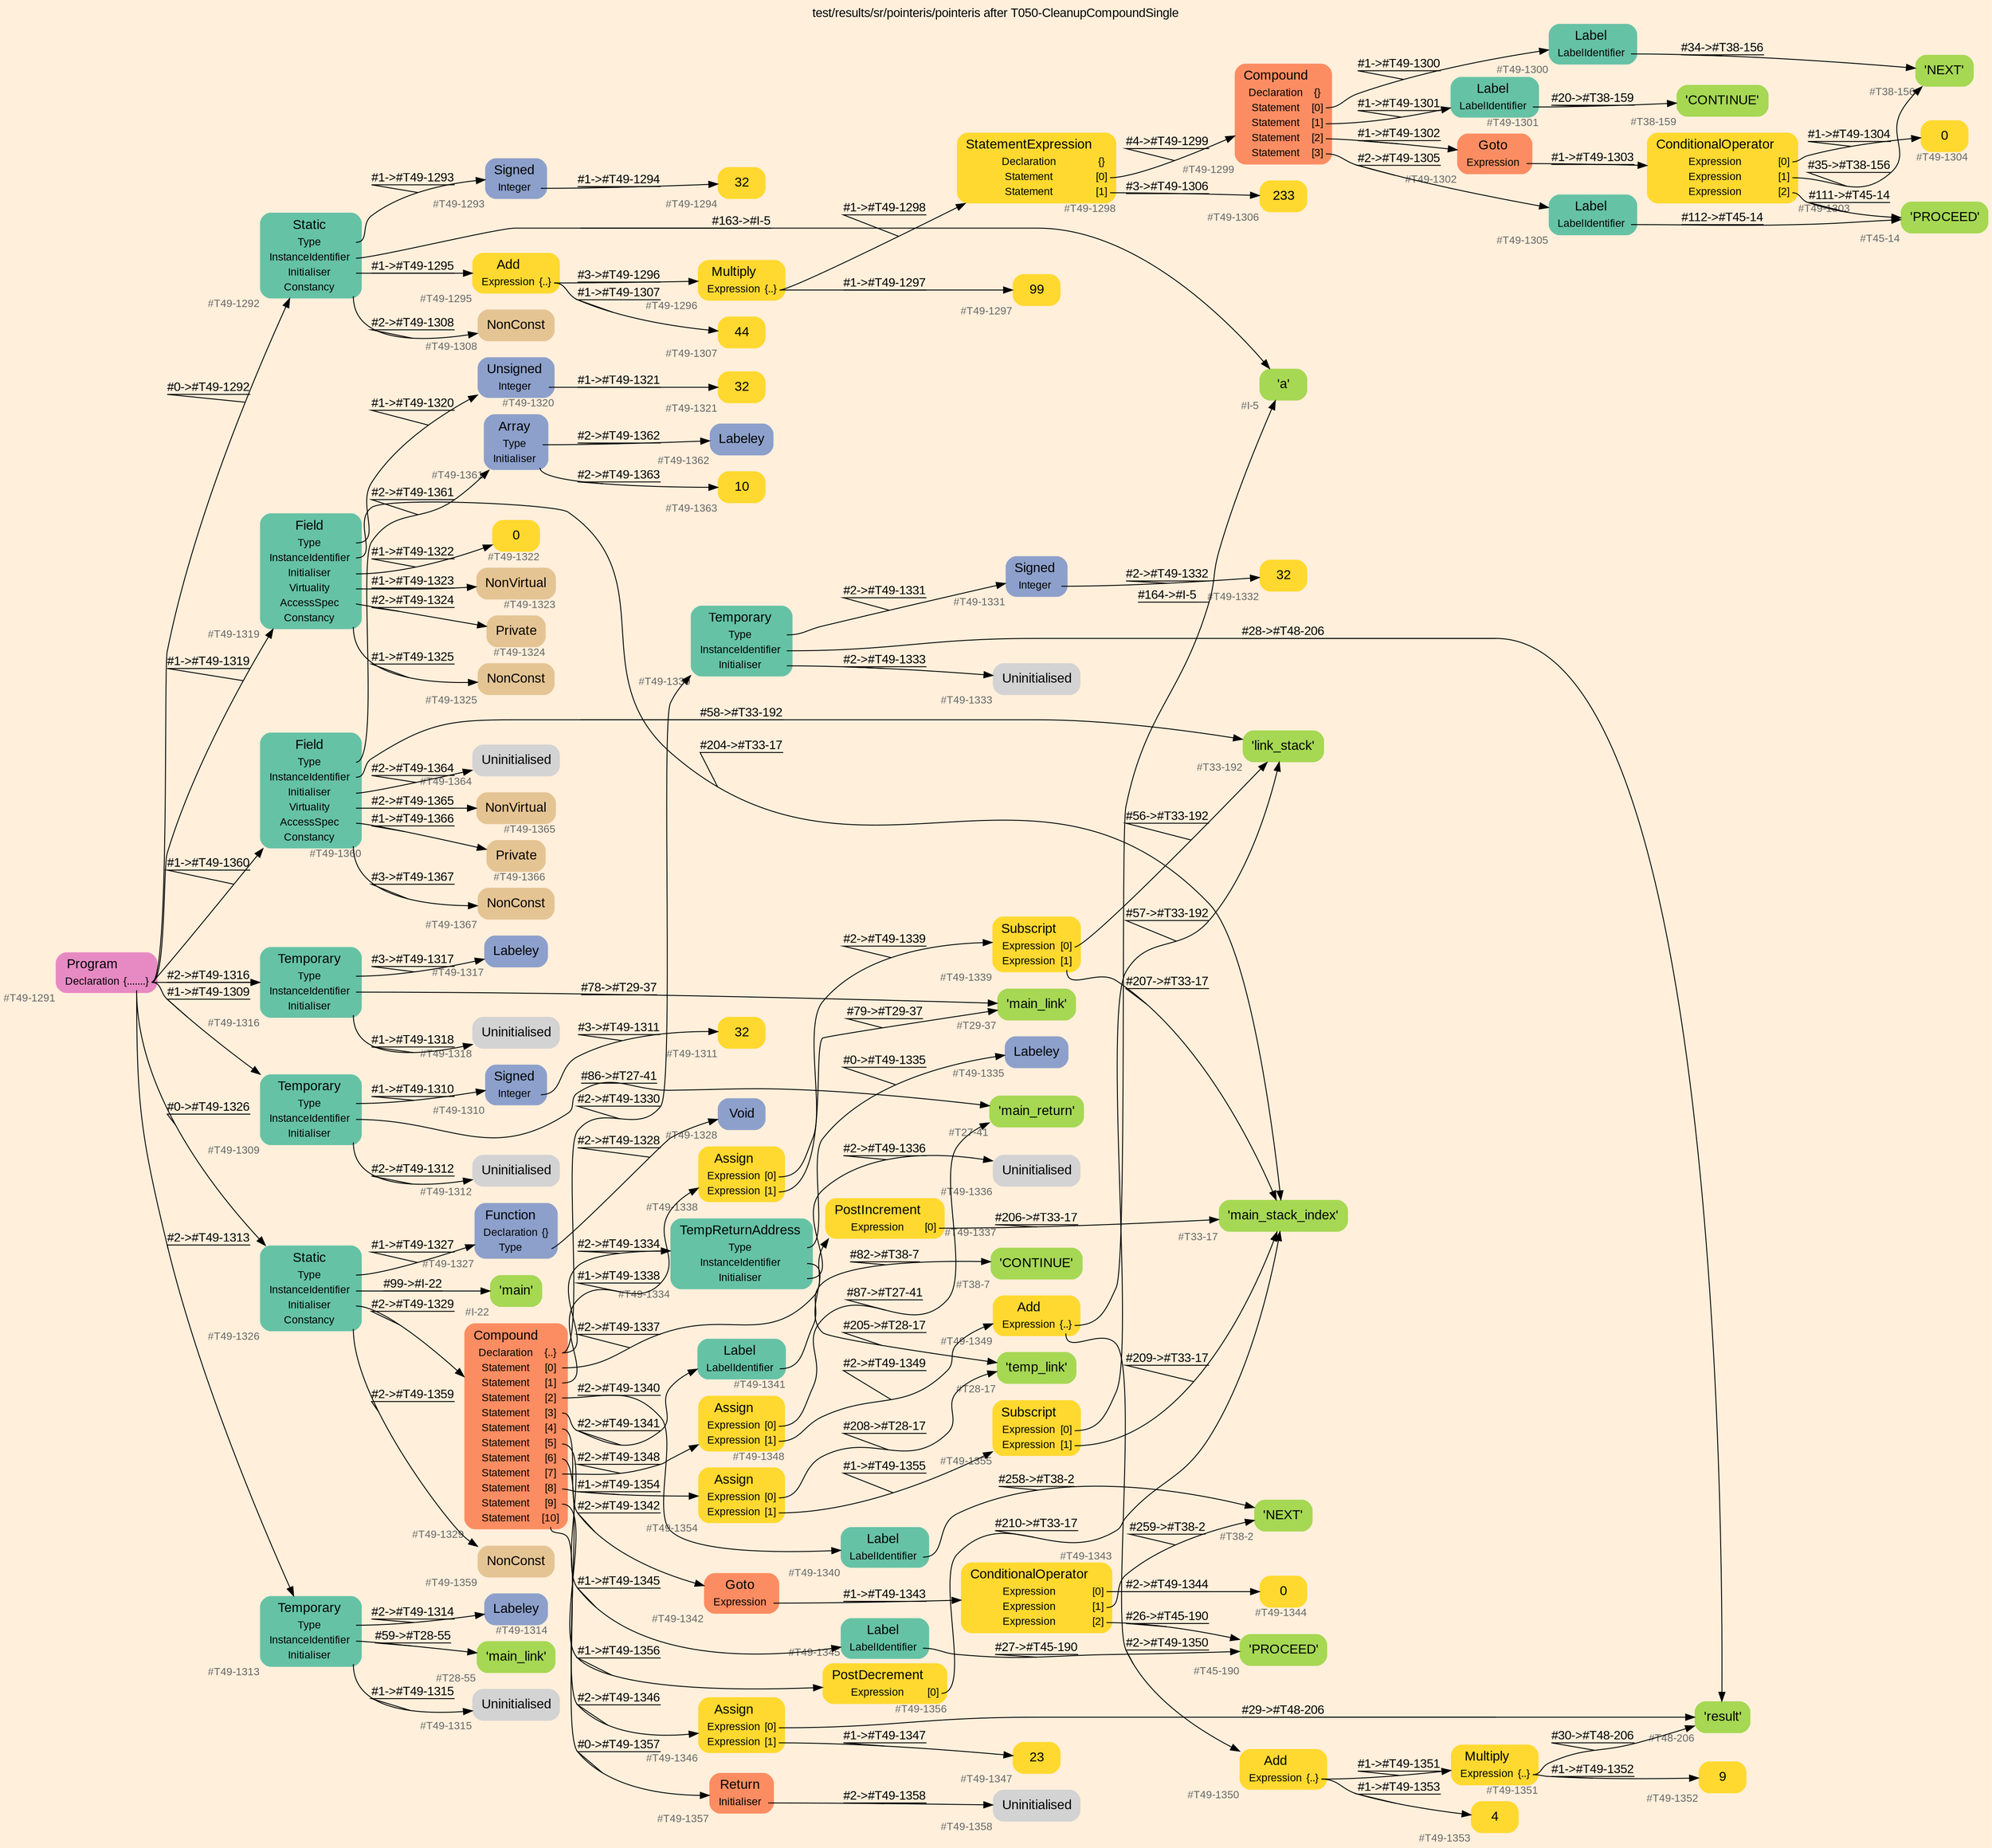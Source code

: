 digraph "test/results/sr/pointeris/pointeris after T050-CleanupCompoundSingle" {
label = "test/results/sr/pointeris/pointeris after T050-CleanupCompoundSingle"
labelloc = t
graph [
    rankdir = "LR"
    ranksep = 0.3
    bgcolor = antiquewhite1
    color = black
    fontcolor = black
    fontname = "Arial"
];
node [
    fontname = "Arial"
];
edge [
    fontname = "Arial"
];

// -------------------- node figure --------------------
// -------- block #T49-1291 ----------
"#T49-1291" [
    fillcolor = "/set28/4"
    xlabel = "#T49-1291"
    fontsize = "12"
    fontcolor = grey40
    shape = "plaintext"
    label = <<TABLE BORDER="0" CELLBORDER="0" CELLSPACING="0">
     <TR><TD><FONT COLOR="black" POINT-SIZE="15">Program</FONT></TD></TR>
     <TR><TD><FONT COLOR="black" POINT-SIZE="12">Declaration</FONT></TD><TD PORT="port0"><FONT COLOR="black" POINT-SIZE="12">{.......}</FONT></TD></TR>
    </TABLE>>
    style = "rounded,filled"
];

// -------- block #T49-1292 ----------
"#T49-1292" [
    fillcolor = "/set28/1"
    xlabel = "#T49-1292"
    fontsize = "12"
    fontcolor = grey40
    shape = "plaintext"
    label = <<TABLE BORDER="0" CELLBORDER="0" CELLSPACING="0">
     <TR><TD><FONT COLOR="black" POINT-SIZE="15">Static</FONT></TD></TR>
     <TR><TD><FONT COLOR="black" POINT-SIZE="12">Type</FONT></TD><TD PORT="port0"></TD></TR>
     <TR><TD><FONT COLOR="black" POINT-SIZE="12">InstanceIdentifier</FONT></TD><TD PORT="port1"></TD></TR>
     <TR><TD><FONT COLOR="black" POINT-SIZE="12">Initialiser</FONT></TD><TD PORT="port2"></TD></TR>
     <TR><TD><FONT COLOR="black" POINT-SIZE="12">Constancy</FONT></TD><TD PORT="port3"></TD></TR>
    </TABLE>>
    style = "rounded,filled"
];

// -------- block #T49-1293 ----------
"#T49-1293" [
    fillcolor = "/set28/3"
    xlabel = "#T49-1293"
    fontsize = "12"
    fontcolor = grey40
    shape = "plaintext"
    label = <<TABLE BORDER="0" CELLBORDER="0" CELLSPACING="0">
     <TR><TD><FONT COLOR="black" POINT-SIZE="15">Signed</FONT></TD></TR>
     <TR><TD><FONT COLOR="black" POINT-SIZE="12">Integer</FONT></TD><TD PORT="port0"></TD></TR>
    </TABLE>>
    style = "rounded,filled"
];

// -------- block #T49-1294 ----------
"#T49-1294" [
    fillcolor = "/set28/6"
    xlabel = "#T49-1294"
    fontsize = "12"
    fontcolor = grey40
    shape = "plaintext"
    label = <<TABLE BORDER="0" CELLBORDER="0" CELLSPACING="0">
     <TR><TD><FONT COLOR="black" POINT-SIZE="15">32</FONT></TD></TR>
    </TABLE>>
    style = "rounded,filled"
];

// -------- block #I-5 ----------
"#I-5" [
    fillcolor = "/set28/5"
    xlabel = "#I-5"
    fontsize = "12"
    fontcolor = grey40
    shape = "plaintext"
    label = <<TABLE BORDER="0" CELLBORDER="0" CELLSPACING="0">
     <TR><TD><FONT COLOR="black" POINT-SIZE="15">'a'</FONT></TD></TR>
    </TABLE>>
    style = "rounded,filled"
];

// -------- block #T49-1295 ----------
"#T49-1295" [
    fillcolor = "/set28/6"
    xlabel = "#T49-1295"
    fontsize = "12"
    fontcolor = grey40
    shape = "plaintext"
    label = <<TABLE BORDER="0" CELLBORDER="0" CELLSPACING="0">
     <TR><TD><FONT COLOR="black" POINT-SIZE="15">Add</FONT></TD></TR>
     <TR><TD><FONT COLOR="black" POINT-SIZE="12">Expression</FONT></TD><TD PORT="port0"><FONT COLOR="black" POINT-SIZE="12">{..}</FONT></TD></TR>
    </TABLE>>
    style = "rounded,filled"
];

// -------- block #T49-1296 ----------
"#T49-1296" [
    fillcolor = "/set28/6"
    xlabel = "#T49-1296"
    fontsize = "12"
    fontcolor = grey40
    shape = "plaintext"
    label = <<TABLE BORDER="0" CELLBORDER="0" CELLSPACING="0">
     <TR><TD><FONT COLOR="black" POINT-SIZE="15">Multiply</FONT></TD></TR>
     <TR><TD><FONT COLOR="black" POINT-SIZE="12">Expression</FONT></TD><TD PORT="port0"><FONT COLOR="black" POINT-SIZE="12">{..}</FONT></TD></TR>
    </TABLE>>
    style = "rounded,filled"
];

// -------- block #T49-1297 ----------
"#T49-1297" [
    fillcolor = "/set28/6"
    xlabel = "#T49-1297"
    fontsize = "12"
    fontcolor = grey40
    shape = "plaintext"
    label = <<TABLE BORDER="0" CELLBORDER="0" CELLSPACING="0">
     <TR><TD><FONT COLOR="black" POINT-SIZE="15">99</FONT></TD></TR>
    </TABLE>>
    style = "rounded,filled"
];

// -------- block #T49-1298 ----------
"#T49-1298" [
    fillcolor = "/set28/6"
    xlabel = "#T49-1298"
    fontsize = "12"
    fontcolor = grey40
    shape = "plaintext"
    label = <<TABLE BORDER="0" CELLBORDER="0" CELLSPACING="0">
     <TR><TD><FONT COLOR="black" POINT-SIZE="15">StatementExpression</FONT></TD></TR>
     <TR><TD><FONT COLOR="black" POINT-SIZE="12">Declaration</FONT></TD><TD PORT="port0"><FONT COLOR="black" POINT-SIZE="12">{}</FONT></TD></TR>
     <TR><TD><FONT COLOR="black" POINT-SIZE="12">Statement</FONT></TD><TD PORT="port1"><FONT COLOR="black" POINT-SIZE="12">[0]</FONT></TD></TR>
     <TR><TD><FONT COLOR="black" POINT-SIZE="12">Statement</FONT></TD><TD PORT="port2"><FONT COLOR="black" POINT-SIZE="12">[1]</FONT></TD></TR>
    </TABLE>>
    style = "rounded,filled"
];

// -------- block #T49-1299 ----------
"#T49-1299" [
    fillcolor = "/set28/2"
    xlabel = "#T49-1299"
    fontsize = "12"
    fontcolor = grey40
    shape = "plaintext"
    label = <<TABLE BORDER="0" CELLBORDER="0" CELLSPACING="0">
     <TR><TD><FONT COLOR="black" POINT-SIZE="15">Compound</FONT></TD></TR>
     <TR><TD><FONT COLOR="black" POINT-SIZE="12">Declaration</FONT></TD><TD PORT="port0"><FONT COLOR="black" POINT-SIZE="12">{}</FONT></TD></TR>
     <TR><TD><FONT COLOR="black" POINT-SIZE="12">Statement</FONT></TD><TD PORT="port1"><FONT COLOR="black" POINT-SIZE="12">[0]</FONT></TD></TR>
     <TR><TD><FONT COLOR="black" POINT-SIZE="12">Statement</FONT></TD><TD PORT="port2"><FONT COLOR="black" POINT-SIZE="12">[1]</FONT></TD></TR>
     <TR><TD><FONT COLOR="black" POINT-SIZE="12">Statement</FONT></TD><TD PORT="port3"><FONT COLOR="black" POINT-SIZE="12">[2]</FONT></TD></TR>
     <TR><TD><FONT COLOR="black" POINT-SIZE="12">Statement</FONT></TD><TD PORT="port4"><FONT COLOR="black" POINT-SIZE="12">[3]</FONT></TD></TR>
    </TABLE>>
    style = "rounded,filled"
];

// -------- block #T49-1300 ----------
"#T49-1300" [
    fillcolor = "/set28/1"
    xlabel = "#T49-1300"
    fontsize = "12"
    fontcolor = grey40
    shape = "plaintext"
    label = <<TABLE BORDER="0" CELLBORDER="0" CELLSPACING="0">
     <TR><TD><FONT COLOR="black" POINT-SIZE="15">Label</FONT></TD></TR>
     <TR><TD><FONT COLOR="black" POINT-SIZE="12">LabelIdentifier</FONT></TD><TD PORT="port0"></TD></TR>
    </TABLE>>
    style = "rounded,filled"
];

// -------- block #T38-156 ----------
"#T38-156" [
    fillcolor = "/set28/5"
    xlabel = "#T38-156"
    fontsize = "12"
    fontcolor = grey40
    shape = "plaintext"
    label = <<TABLE BORDER="0" CELLBORDER="0" CELLSPACING="0">
     <TR><TD><FONT COLOR="black" POINT-SIZE="15">'NEXT'</FONT></TD></TR>
    </TABLE>>
    style = "rounded,filled"
];

// -------- block #T49-1301 ----------
"#T49-1301" [
    fillcolor = "/set28/1"
    xlabel = "#T49-1301"
    fontsize = "12"
    fontcolor = grey40
    shape = "plaintext"
    label = <<TABLE BORDER="0" CELLBORDER="0" CELLSPACING="0">
     <TR><TD><FONT COLOR="black" POINT-SIZE="15">Label</FONT></TD></TR>
     <TR><TD><FONT COLOR="black" POINT-SIZE="12">LabelIdentifier</FONT></TD><TD PORT="port0"></TD></TR>
    </TABLE>>
    style = "rounded,filled"
];

// -------- block #T38-159 ----------
"#T38-159" [
    fillcolor = "/set28/5"
    xlabel = "#T38-159"
    fontsize = "12"
    fontcolor = grey40
    shape = "plaintext"
    label = <<TABLE BORDER="0" CELLBORDER="0" CELLSPACING="0">
     <TR><TD><FONT COLOR="black" POINT-SIZE="15">'CONTINUE'</FONT></TD></TR>
    </TABLE>>
    style = "rounded,filled"
];

// -------- block #T49-1302 ----------
"#T49-1302" [
    fillcolor = "/set28/2"
    xlabel = "#T49-1302"
    fontsize = "12"
    fontcolor = grey40
    shape = "plaintext"
    label = <<TABLE BORDER="0" CELLBORDER="0" CELLSPACING="0">
     <TR><TD><FONT COLOR="black" POINT-SIZE="15">Goto</FONT></TD></TR>
     <TR><TD><FONT COLOR="black" POINT-SIZE="12">Expression</FONT></TD><TD PORT="port0"></TD></TR>
    </TABLE>>
    style = "rounded,filled"
];

// -------- block #T49-1303 ----------
"#T49-1303" [
    fillcolor = "/set28/6"
    xlabel = "#T49-1303"
    fontsize = "12"
    fontcolor = grey40
    shape = "plaintext"
    label = <<TABLE BORDER="0" CELLBORDER="0" CELLSPACING="0">
     <TR><TD><FONT COLOR="black" POINT-SIZE="15">ConditionalOperator</FONT></TD></TR>
     <TR><TD><FONT COLOR="black" POINT-SIZE="12">Expression</FONT></TD><TD PORT="port0"><FONT COLOR="black" POINT-SIZE="12">[0]</FONT></TD></TR>
     <TR><TD><FONT COLOR="black" POINT-SIZE="12">Expression</FONT></TD><TD PORT="port1"><FONT COLOR="black" POINT-SIZE="12">[1]</FONT></TD></TR>
     <TR><TD><FONT COLOR="black" POINT-SIZE="12">Expression</FONT></TD><TD PORT="port2"><FONT COLOR="black" POINT-SIZE="12">[2]</FONT></TD></TR>
    </TABLE>>
    style = "rounded,filled"
];

// -------- block #T49-1304 ----------
"#T49-1304" [
    fillcolor = "/set28/6"
    xlabel = "#T49-1304"
    fontsize = "12"
    fontcolor = grey40
    shape = "plaintext"
    label = <<TABLE BORDER="0" CELLBORDER="0" CELLSPACING="0">
     <TR><TD><FONT COLOR="black" POINT-SIZE="15">0</FONT></TD></TR>
    </TABLE>>
    style = "rounded,filled"
];

// -------- block #T45-14 ----------
"#T45-14" [
    fillcolor = "/set28/5"
    xlabel = "#T45-14"
    fontsize = "12"
    fontcolor = grey40
    shape = "plaintext"
    label = <<TABLE BORDER="0" CELLBORDER="0" CELLSPACING="0">
     <TR><TD><FONT COLOR="black" POINT-SIZE="15">'PROCEED'</FONT></TD></TR>
    </TABLE>>
    style = "rounded,filled"
];

// -------- block #T49-1305 ----------
"#T49-1305" [
    fillcolor = "/set28/1"
    xlabel = "#T49-1305"
    fontsize = "12"
    fontcolor = grey40
    shape = "plaintext"
    label = <<TABLE BORDER="0" CELLBORDER="0" CELLSPACING="0">
     <TR><TD><FONT COLOR="black" POINT-SIZE="15">Label</FONT></TD></TR>
     <TR><TD><FONT COLOR="black" POINT-SIZE="12">LabelIdentifier</FONT></TD><TD PORT="port0"></TD></TR>
    </TABLE>>
    style = "rounded,filled"
];

// -------- block #T49-1306 ----------
"#T49-1306" [
    fillcolor = "/set28/6"
    xlabel = "#T49-1306"
    fontsize = "12"
    fontcolor = grey40
    shape = "plaintext"
    label = <<TABLE BORDER="0" CELLBORDER="0" CELLSPACING="0">
     <TR><TD><FONT COLOR="black" POINT-SIZE="15">233</FONT></TD></TR>
    </TABLE>>
    style = "rounded,filled"
];

// -------- block #T49-1307 ----------
"#T49-1307" [
    fillcolor = "/set28/6"
    xlabel = "#T49-1307"
    fontsize = "12"
    fontcolor = grey40
    shape = "plaintext"
    label = <<TABLE BORDER="0" CELLBORDER="0" CELLSPACING="0">
     <TR><TD><FONT COLOR="black" POINT-SIZE="15">44</FONT></TD></TR>
    </TABLE>>
    style = "rounded,filled"
];

// -------- block #T49-1308 ----------
"#T49-1308" [
    fillcolor = "/set28/7"
    xlabel = "#T49-1308"
    fontsize = "12"
    fontcolor = grey40
    shape = "plaintext"
    label = <<TABLE BORDER="0" CELLBORDER="0" CELLSPACING="0">
     <TR><TD><FONT COLOR="black" POINT-SIZE="15">NonConst</FONT></TD></TR>
    </TABLE>>
    style = "rounded,filled"
];

// -------- block #T49-1309 ----------
"#T49-1309" [
    fillcolor = "/set28/1"
    xlabel = "#T49-1309"
    fontsize = "12"
    fontcolor = grey40
    shape = "plaintext"
    label = <<TABLE BORDER="0" CELLBORDER="0" CELLSPACING="0">
     <TR><TD><FONT COLOR="black" POINT-SIZE="15">Temporary</FONT></TD></TR>
     <TR><TD><FONT COLOR="black" POINT-SIZE="12">Type</FONT></TD><TD PORT="port0"></TD></TR>
     <TR><TD><FONT COLOR="black" POINT-SIZE="12">InstanceIdentifier</FONT></TD><TD PORT="port1"></TD></TR>
     <TR><TD><FONT COLOR="black" POINT-SIZE="12">Initialiser</FONT></TD><TD PORT="port2"></TD></TR>
    </TABLE>>
    style = "rounded,filled"
];

// -------- block #T49-1310 ----------
"#T49-1310" [
    fillcolor = "/set28/3"
    xlabel = "#T49-1310"
    fontsize = "12"
    fontcolor = grey40
    shape = "plaintext"
    label = <<TABLE BORDER="0" CELLBORDER="0" CELLSPACING="0">
     <TR><TD><FONT COLOR="black" POINT-SIZE="15">Signed</FONT></TD></TR>
     <TR><TD><FONT COLOR="black" POINT-SIZE="12">Integer</FONT></TD><TD PORT="port0"></TD></TR>
    </TABLE>>
    style = "rounded,filled"
];

// -------- block #T49-1311 ----------
"#T49-1311" [
    fillcolor = "/set28/6"
    xlabel = "#T49-1311"
    fontsize = "12"
    fontcolor = grey40
    shape = "plaintext"
    label = <<TABLE BORDER="0" CELLBORDER="0" CELLSPACING="0">
     <TR><TD><FONT COLOR="black" POINT-SIZE="15">32</FONT></TD></TR>
    </TABLE>>
    style = "rounded,filled"
];

// -------- block #T27-41 ----------
"#T27-41" [
    fillcolor = "/set28/5"
    xlabel = "#T27-41"
    fontsize = "12"
    fontcolor = grey40
    shape = "plaintext"
    label = <<TABLE BORDER="0" CELLBORDER="0" CELLSPACING="0">
     <TR><TD><FONT COLOR="black" POINT-SIZE="15">'main_return'</FONT></TD></TR>
    </TABLE>>
    style = "rounded,filled"
];

// -------- block #T49-1312 ----------
"#T49-1312" [
    xlabel = "#T49-1312"
    fontsize = "12"
    fontcolor = grey40
    shape = "plaintext"
    label = <<TABLE BORDER="0" CELLBORDER="0" CELLSPACING="0">
     <TR><TD><FONT COLOR="black" POINT-SIZE="15">Uninitialised</FONT></TD></TR>
    </TABLE>>
    style = "rounded,filled"
];

// -------- block #T49-1313 ----------
"#T49-1313" [
    fillcolor = "/set28/1"
    xlabel = "#T49-1313"
    fontsize = "12"
    fontcolor = grey40
    shape = "plaintext"
    label = <<TABLE BORDER="0" CELLBORDER="0" CELLSPACING="0">
     <TR><TD><FONT COLOR="black" POINT-SIZE="15">Temporary</FONT></TD></TR>
     <TR><TD><FONT COLOR="black" POINT-SIZE="12">Type</FONT></TD><TD PORT="port0"></TD></TR>
     <TR><TD><FONT COLOR="black" POINT-SIZE="12">InstanceIdentifier</FONT></TD><TD PORT="port1"></TD></TR>
     <TR><TD><FONT COLOR="black" POINT-SIZE="12">Initialiser</FONT></TD><TD PORT="port2"></TD></TR>
    </TABLE>>
    style = "rounded,filled"
];

// -------- block #T49-1314 ----------
"#T49-1314" [
    fillcolor = "/set28/3"
    xlabel = "#T49-1314"
    fontsize = "12"
    fontcolor = grey40
    shape = "plaintext"
    label = <<TABLE BORDER="0" CELLBORDER="0" CELLSPACING="0">
     <TR><TD><FONT COLOR="black" POINT-SIZE="15">Labeley</FONT></TD></TR>
    </TABLE>>
    style = "rounded,filled"
];

// -------- block #T28-55 ----------
"#T28-55" [
    fillcolor = "/set28/5"
    xlabel = "#T28-55"
    fontsize = "12"
    fontcolor = grey40
    shape = "plaintext"
    label = <<TABLE BORDER="0" CELLBORDER="0" CELLSPACING="0">
     <TR><TD><FONT COLOR="black" POINT-SIZE="15">'main_link'</FONT></TD></TR>
    </TABLE>>
    style = "rounded,filled"
];

// -------- block #T49-1315 ----------
"#T49-1315" [
    xlabel = "#T49-1315"
    fontsize = "12"
    fontcolor = grey40
    shape = "plaintext"
    label = <<TABLE BORDER="0" CELLBORDER="0" CELLSPACING="0">
     <TR><TD><FONT COLOR="black" POINT-SIZE="15">Uninitialised</FONT></TD></TR>
    </TABLE>>
    style = "rounded,filled"
];

// -------- block #T49-1316 ----------
"#T49-1316" [
    fillcolor = "/set28/1"
    xlabel = "#T49-1316"
    fontsize = "12"
    fontcolor = grey40
    shape = "plaintext"
    label = <<TABLE BORDER="0" CELLBORDER="0" CELLSPACING="0">
     <TR><TD><FONT COLOR="black" POINT-SIZE="15">Temporary</FONT></TD></TR>
     <TR><TD><FONT COLOR="black" POINT-SIZE="12">Type</FONT></TD><TD PORT="port0"></TD></TR>
     <TR><TD><FONT COLOR="black" POINT-SIZE="12">InstanceIdentifier</FONT></TD><TD PORT="port1"></TD></TR>
     <TR><TD><FONT COLOR="black" POINT-SIZE="12">Initialiser</FONT></TD><TD PORT="port2"></TD></TR>
    </TABLE>>
    style = "rounded,filled"
];

// -------- block #T49-1317 ----------
"#T49-1317" [
    fillcolor = "/set28/3"
    xlabel = "#T49-1317"
    fontsize = "12"
    fontcolor = grey40
    shape = "plaintext"
    label = <<TABLE BORDER="0" CELLBORDER="0" CELLSPACING="0">
     <TR><TD><FONT COLOR="black" POINT-SIZE="15">Labeley</FONT></TD></TR>
    </TABLE>>
    style = "rounded,filled"
];

// -------- block #T29-37 ----------
"#T29-37" [
    fillcolor = "/set28/5"
    xlabel = "#T29-37"
    fontsize = "12"
    fontcolor = grey40
    shape = "plaintext"
    label = <<TABLE BORDER="0" CELLBORDER="0" CELLSPACING="0">
     <TR><TD><FONT COLOR="black" POINT-SIZE="15">'main_link'</FONT></TD></TR>
    </TABLE>>
    style = "rounded,filled"
];

// -------- block #T49-1318 ----------
"#T49-1318" [
    xlabel = "#T49-1318"
    fontsize = "12"
    fontcolor = grey40
    shape = "plaintext"
    label = <<TABLE BORDER="0" CELLBORDER="0" CELLSPACING="0">
     <TR><TD><FONT COLOR="black" POINT-SIZE="15">Uninitialised</FONT></TD></TR>
    </TABLE>>
    style = "rounded,filled"
];

// -------- block #T49-1319 ----------
"#T49-1319" [
    fillcolor = "/set28/1"
    xlabel = "#T49-1319"
    fontsize = "12"
    fontcolor = grey40
    shape = "plaintext"
    label = <<TABLE BORDER="0" CELLBORDER="0" CELLSPACING="0">
     <TR><TD><FONT COLOR="black" POINT-SIZE="15">Field</FONT></TD></TR>
     <TR><TD><FONT COLOR="black" POINT-SIZE="12">Type</FONT></TD><TD PORT="port0"></TD></TR>
     <TR><TD><FONT COLOR="black" POINT-SIZE="12">InstanceIdentifier</FONT></TD><TD PORT="port1"></TD></TR>
     <TR><TD><FONT COLOR="black" POINT-SIZE="12">Initialiser</FONT></TD><TD PORT="port2"></TD></TR>
     <TR><TD><FONT COLOR="black" POINT-SIZE="12">Virtuality</FONT></TD><TD PORT="port3"></TD></TR>
     <TR><TD><FONT COLOR="black" POINT-SIZE="12">AccessSpec</FONT></TD><TD PORT="port4"></TD></TR>
     <TR><TD><FONT COLOR="black" POINT-SIZE="12">Constancy</FONT></TD><TD PORT="port5"></TD></TR>
    </TABLE>>
    style = "rounded,filled"
];

// -------- block #T49-1320 ----------
"#T49-1320" [
    fillcolor = "/set28/3"
    xlabel = "#T49-1320"
    fontsize = "12"
    fontcolor = grey40
    shape = "plaintext"
    label = <<TABLE BORDER="0" CELLBORDER="0" CELLSPACING="0">
     <TR><TD><FONT COLOR="black" POINT-SIZE="15">Unsigned</FONT></TD></TR>
     <TR><TD><FONT COLOR="black" POINT-SIZE="12">Integer</FONT></TD><TD PORT="port0"></TD></TR>
    </TABLE>>
    style = "rounded,filled"
];

// -------- block #T49-1321 ----------
"#T49-1321" [
    fillcolor = "/set28/6"
    xlabel = "#T49-1321"
    fontsize = "12"
    fontcolor = grey40
    shape = "plaintext"
    label = <<TABLE BORDER="0" CELLBORDER="0" CELLSPACING="0">
     <TR><TD><FONT COLOR="black" POINT-SIZE="15">32</FONT></TD></TR>
    </TABLE>>
    style = "rounded,filled"
];

// -------- block #T33-17 ----------
"#T33-17" [
    fillcolor = "/set28/5"
    xlabel = "#T33-17"
    fontsize = "12"
    fontcolor = grey40
    shape = "plaintext"
    label = <<TABLE BORDER="0" CELLBORDER="0" CELLSPACING="0">
     <TR><TD><FONT COLOR="black" POINT-SIZE="15">'main_stack_index'</FONT></TD></TR>
    </TABLE>>
    style = "rounded,filled"
];

// -------- block #T49-1322 ----------
"#T49-1322" [
    fillcolor = "/set28/6"
    xlabel = "#T49-1322"
    fontsize = "12"
    fontcolor = grey40
    shape = "plaintext"
    label = <<TABLE BORDER="0" CELLBORDER="0" CELLSPACING="0">
     <TR><TD><FONT COLOR="black" POINT-SIZE="15">0</FONT></TD></TR>
    </TABLE>>
    style = "rounded,filled"
];

// -------- block #T49-1323 ----------
"#T49-1323" [
    fillcolor = "/set28/7"
    xlabel = "#T49-1323"
    fontsize = "12"
    fontcolor = grey40
    shape = "plaintext"
    label = <<TABLE BORDER="0" CELLBORDER="0" CELLSPACING="0">
     <TR><TD><FONT COLOR="black" POINT-SIZE="15">NonVirtual</FONT></TD></TR>
    </TABLE>>
    style = "rounded,filled"
];

// -------- block #T49-1324 ----------
"#T49-1324" [
    fillcolor = "/set28/7"
    xlabel = "#T49-1324"
    fontsize = "12"
    fontcolor = grey40
    shape = "plaintext"
    label = <<TABLE BORDER="0" CELLBORDER="0" CELLSPACING="0">
     <TR><TD><FONT COLOR="black" POINT-SIZE="15">Private</FONT></TD></TR>
    </TABLE>>
    style = "rounded,filled"
];

// -------- block #T49-1325 ----------
"#T49-1325" [
    fillcolor = "/set28/7"
    xlabel = "#T49-1325"
    fontsize = "12"
    fontcolor = grey40
    shape = "plaintext"
    label = <<TABLE BORDER="0" CELLBORDER="0" CELLSPACING="0">
     <TR><TD><FONT COLOR="black" POINT-SIZE="15">NonConst</FONT></TD></TR>
    </TABLE>>
    style = "rounded,filled"
];

// -------- block #T49-1326 ----------
"#T49-1326" [
    fillcolor = "/set28/1"
    xlabel = "#T49-1326"
    fontsize = "12"
    fontcolor = grey40
    shape = "plaintext"
    label = <<TABLE BORDER="0" CELLBORDER="0" CELLSPACING="0">
     <TR><TD><FONT COLOR="black" POINT-SIZE="15">Static</FONT></TD></TR>
     <TR><TD><FONT COLOR="black" POINT-SIZE="12">Type</FONT></TD><TD PORT="port0"></TD></TR>
     <TR><TD><FONT COLOR="black" POINT-SIZE="12">InstanceIdentifier</FONT></TD><TD PORT="port1"></TD></TR>
     <TR><TD><FONT COLOR="black" POINT-SIZE="12">Initialiser</FONT></TD><TD PORT="port2"></TD></TR>
     <TR><TD><FONT COLOR="black" POINT-SIZE="12">Constancy</FONT></TD><TD PORT="port3"></TD></TR>
    </TABLE>>
    style = "rounded,filled"
];

// -------- block #T49-1327 ----------
"#T49-1327" [
    fillcolor = "/set28/3"
    xlabel = "#T49-1327"
    fontsize = "12"
    fontcolor = grey40
    shape = "plaintext"
    label = <<TABLE BORDER="0" CELLBORDER="0" CELLSPACING="0">
     <TR><TD><FONT COLOR="black" POINT-SIZE="15">Function</FONT></TD></TR>
     <TR><TD><FONT COLOR="black" POINT-SIZE="12">Declaration</FONT></TD><TD PORT="port0"><FONT COLOR="black" POINT-SIZE="12">{}</FONT></TD></TR>
     <TR><TD><FONT COLOR="black" POINT-SIZE="12">Type</FONT></TD><TD PORT="port1"></TD></TR>
    </TABLE>>
    style = "rounded,filled"
];

// -------- block #T49-1328 ----------
"#T49-1328" [
    fillcolor = "/set28/3"
    xlabel = "#T49-1328"
    fontsize = "12"
    fontcolor = grey40
    shape = "plaintext"
    label = <<TABLE BORDER="0" CELLBORDER="0" CELLSPACING="0">
     <TR><TD><FONT COLOR="black" POINT-SIZE="15">Void</FONT></TD></TR>
    </TABLE>>
    style = "rounded,filled"
];

// -------- block #I-22 ----------
"#I-22" [
    fillcolor = "/set28/5"
    xlabel = "#I-22"
    fontsize = "12"
    fontcolor = grey40
    shape = "plaintext"
    label = <<TABLE BORDER="0" CELLBORDER="0" CELLSPACING="0">
     <TR><TD><FONT COLOR="black" POINT-SIZE="15">'main'</FONT></TD></TR>
    </TABLE>>
    style = "rounded,filled"
];

// -------- block #T49-1329 ----------
"#T49-1329" [
    fillcolor = "/set28/2"
    xlabel = "#T49-1329"
    fontsize = "12"
    fontcolor = grey40
    shape = "plaintext"
    label = <<TABLE BORDER="0" CELLBORDER="0" CELLSPACING="0">
     <TR><TD><FONT COLOR="black" POINT-SIZE="15">Compound</FONT></TD></TR>
     <TR><TD><FONT COLOR="black" POINT-SIZE="12">Declaration</FONT></TD><TD PORT="port0"><FONT COLOR="black" POINT-SIZE="12">{..}</FONT></TD></TR>
     <TR><TD><FONT COLOR="black" POINT-SIZE="12">Statement</FONT></TD><TD PORT="port1"><FONT COLOR="black" POINT-SIZE="12">[0]</FONT></TD></TR>
     <TR><TD><FONT COLOR="black" POINT-SIZE="12">Statement</FONT></TD><TD PORT="port2"><FONT COLOR="black" POINT-SIZE="12">[1]</FONT></TD></TR>
     <TR><TD><FONT COLOR="black" POINT-SIZE="12">Statement</FONT></TD><TD PORT="port3"><FONT COLOR="black" POINT-SIZE="12">[2]</FONT></TD></TR>
     <TR><TD><FONT COLOR="black" POINT-SIZE="12">Statement</FONT></TD><TD PORT="port4"><FONT COLOR="black" POINT-SIZE="12">[3]</FONT></TD></TR>
     <TR><TD><FONT COLOR="black" POINT-SIZE="12">Statement</FONT></TD><TD PORT="port5"><FONT COLOR="black" POINT-SIZE="12">[4]</FONT></TD></TR>
     <TR><TD><FONT COLOR="black" POINT-SIZE="12">Statement</FONT></TD><TD PORT="port6"><FONT COLOR="black" POINT-SIZE="12">[5]</FONT></TD></TR>
     <TR><TD><FONT COLOR="black" POINT-SIZE="12">Statement</FONT></TD><TD PORT="port7"><FONT COLOR="black" POINT-SIZE="12">[6]</FONT></TD></TR>
     <TR><TD><FONT COLOR="black" POINT-SIZE="12">Statement</FONT></TD><TD PORT="port8"><FONT COLOR="black" POINT-SIZE="12">[7]</FONT></TD></TR>
     <TR><TD><FONT COLOR="black" POINT-SIZE="12">Statement</FONT></TD><TD PORT="port9"><FONT COLOR="black" POINT-SIZE="12">[8]</FONT></TD></TR>
     <TR><TD><FONT COLOR="black" POINT-SIZE="12">Statement</FONT></TD><TD PORT="port10"><FONT COLOR="black" POINT-SIZE="12">[9]</FONT></TD></TR>
     <TR><TD><FONT COLOR="black" POINT-SIZE="12">Statement</FONT></TD><TD PORT="port11"><FONT COLOR="black" POINT-SIZE="12">[10]</FONT></TD></TR>
    </TABLE>>
    style = "rounded,filled"
];

// -------- block #T49-1330 ----------
"#T49-1330" [
    fillcolor = "/set28/1"
    xlabel = "#T49-1330"
    fontsize = "12"
    fontcolor = grey40
    shape = "plaintext"
    label = <<TABLE BORDER="0" CELLBORDER="0" CELLSPACING="0">
     <TR><TD><FONT COLOR="black" POINT-SIZE="15">Temporary</FONT></TD></TR>
     <TR><TD><FONT COLOR="black" POINT-SIZE="12">Type</FONT></TD><TD PORT="port0"></TD></TR>
     <TR><TD><FONT COLOR="black" POINT-SIZE="12">InstanceIdentifier</FONT></TD><TD PORT="port1"></TD></TR>
     <TR><TD><FONT COLOR="black" POINT-SIZE="12">Initialiser</FONT></TD><TD PORT="port2"></TD></TR>
    </TABLE>>
    style = "rounded,filled"
];

// -------- block #T49-1331 ----------
"#T49-1331" [
    fillcolor = "/set28/3"
    xlabel = "#T49-1331"
    fontsize = "12"
    fontcolor = grey40
    shape = "plaintext"
    label = <<TABLE BORDER="0" CELLBORDER="0" CELLSPACING="0">
     <TR><TD><FONT COLOR="black" POINT-SIZE="15">Signed</FONT></TD></TR>
     <TR><TD><FONT COLOR="black" POINT-SIZE="12">Integer</FONT></TD><TD PORT="port0"></TD></TR>
    </TABLE>>
    style = "rounded,filled"
];

// -------- block #T49-1332 ----------
"#T49-1332" [
    fillcolor = "/set28/6"
    xlabel = "#T49-1332"
    fontsize = "12"
    fontcolor = grey40
    shape = "plaintext"
    label = <<TABLE BORDER="0" CELLBORDER="0" CELLSPACING="0">
     <TR><TD><FONT COLOR="black" POINT-SIZE="15">32</FONT></TD></TR>
    </TABLE>>
    style = "rounded,filled"
];

// -------- block #T48-206 ----------
"#T48-206" [
    fillcolor = "/set28/5"
    xlabel = "#T48-206"
    fontsize = "12"
    fontcolor = grey40
    shape = "plaintext"
    label = <<TABLE BORDER="0" CELLBORDER="0" CELLSPACING="0">
     <TR><TD><FONT COLOR="black" POINT-SIZE="15">'result'</FONT></TD></TR>
    </TABLE>>
    style = "rounded,filled"
];

// -------- block #T49-1333 ----------
"#T49-1333" [
    xlabel = "#T49-1333"
    fontsize = "12"
    fontcolor = grey40
    shape = "plaintext"
    label = <<TABLE BORDER="0" CELLBORDER="0" CELLSPACING="0">
     <TR><TD><FONT COLOR="black" POINT-SIZE="15">Uninitialised</FONT></TD></TR>
    </TABLE>>
    style = "rounded,filled"
];

// -------- block #T49-1334 ----------
"#T49-1334" [
    fillcolor = "/set28/1"
    xlabel = "#T49-1334"
    fontsize = "12"
    fontcolor = grey40
    shape = "plaintext"
    label = <<TABLE BORDER="0" CELLBORDER="0" CELLSPACING="0">
     <TR><TD><FONT COLOR="black" POINT-SIZE="15">TempReturnAddress</FONT></TD></TR>
     <TR><TD><FONT COLOR="black" POINT-SIZE="12">Type</FONT></TD><TD PORT="port0"></TD></TR>
     <TR><TD><FONT COLOR="black" POINT-SIZE="12">InstanceIdentifier</FONT></TD><TD PORT="port1"></TD></TR>
     <TR><TD><FONT COLOR="black" POINT-SIZE="12">Initialiser</FONT></TD><TD PORT="port2"></TD></TR>
    </TABLE>>
    style = "rounded,filled"
];

// -------- block #T49-1335 ----------
"#T49-1335" [
    fillcolor = "/set28/3"
    xlabel = "#T49-1335"
    fontsize = "12"
    fontcolor = grey40
    shape = "plaintext"
    label = <<TABLE BORDER="0" CELLBORDER="0" CELLSPACING="0">
     <TR><TD><FONT COLOR="black" POINT-SIZE="15">Labeley</FONT></TD></TR>
    </TABLE>>
    style = "rounded,filled"
];

// -------- block #T28-17 ----------
"#T28-17" [
    fillcolor = "/set28/5"
    xlabel = "#T28-17"
    fontsize = "12"
    fontcolor = grey40
    shape = "plaintext"
    label = <<TABLE BORDER="0" CELLBORDER="0" CELLSPACING="0">
     <TR><TD><FONT COLOR="black" POINT-SIZE="15">'temp_link'</FONT></TD></TR>
    </TABLE>>
    style = "rounded,filled"
];

// -------- block #T49-1336 ----------
"#T49-1336" [
    xlabel = "#T49-1336"
    fontsize = "12"
    fontcolor = grey40
    shape = "plaintext"
    label = <<TABLE BORDER="0" CELLBORDER="0" CELLSPACING="0">
     <TR><TD><FONT COLOR="black" POINT-SIZE="15">Uninitialised</FONT></TD></TR>
    </TABLE>>
    style = "rounded,filled"
];

// -------- block #T49-1337 ----------
"#T49-1337" [
    fillcolor = "/set28/6"
    xlabel = "#T49-1337"
    fontsize = "12"
    fontcolor = grey40
    shape = "plaintext"
    label = <<TABLE BORDER="0" CELLBORDER="0" CELLSPACING="0">
     <TR><TD><FONT COLOR="black" POINT-SIZE="15">PostIncrement</FONT></TD></TR>
     <TR><TD><FONT COLOR="black" POINT-SIZE="12">Expression</FONT></TD><TD PORT="port0"><FONT COLOR="black" POINT-SIZE="12">[0]</FONT></TD></TR>
    </TABLE>>
    style = "rounded,filled"
];

// -------- block #T49-1338 ----------
"#T49-1338" [
    fillcolor = "/set28/6"
    xlabel = "#T49-1338"
    fontsize = "12"
    fontcolor = grey40
    shape = "plaintext"
    label = <<TABLE BORDER="0" CELLBORDER="0" CELLSPACING="0">
     <TR><TD><FONT COLOR="black" POINT-SIZE="15">Assign</FONT></TD></TR>
     <TR><TD><FONT COLOR="black" POINT-SIZE="12">Expression</FONT></TD><TD PORT="port0"><FONT COLOR="black" POINT-SIZE="12">[0]</FONT></TD></TR>
     <TR><TD><FONT COLOR="black" POINT-SIZE="12">Expression</FONT></TD><TD PORT="port1"><FONT COLOR="black" POINT-SIZE="12">[1]</FONT></TD></TR>
    </TABLE>>
    style = "rounded,filled"
];

// -------- block #T49-1339 ----------
"#T49-1339" [
    fillcolor = "/set28/6"
    xlabel = "#T49-1339"
    fontsize = "12"
    fontcolor = grey40
    shape = "plaintext"
    label = <<TABLE BORDER="0" CELLBORDER="0" CELLSPACING="0">
     <TR><TD><FONT COLOR="black" POINT-SIZE="15">Subscript</FONT></TD></TR>
     <TR><TD><FONT COLOR="black" POINT-SIZE="12">Expression</FONT></TD><TD PORT="port0"><FONT COLOR="black" POINT-SIZE="12">[0]</FONT></TD></TR>
     <TR><TD><FONT COLOR="black" POINT-SIZE="12">Expression</FONT></TD><TD PORT="port1"><FONT COLOR="black" POINT-SIZE="12">[1]</FONT></TD></TR>
    </TABLE>>
    style = "rounded,filled"
];

// -------- block #T33-192 ----------
"#T33-192" [
    fillcolor = "/set28/5"
    xlabel = "#T33-192"
    fontsize = "12"
    fontcolor = grey40
    shape = "plaintext"
    label = <<TABLE BORDER="0" CELLBORDER="0" CELLSPACING="0">
     <TR><TD><FONT COLOR="black" POINT-SIZE="15">'link_stack'</FONT></TD></TR>
    </TABLE>>
    style = "rounded,filled"
];

// -------- block #T49-1340 ----------
"#T49-1340" [
    fillcolor = "/set28/1"
    xlabel = "#T49-1340"
    fontsize = "12"
    fontcolor = grey40
    shape = "plaintext"
    label = <<TABLE BORDER="0" CELLBORDER="0" CELLSPACING="0">
     <TR><TD><FONT COLOR="black" POINT-SIZE="15">Label</FONT></TD></TR>
     <TR><TD><FONT COLOR="black" POINT-SIZE="12">LabelIdentifier</FONT></TD><TD PORT="port0"></TD></TR>
    </TABLE>>
    style = "rounded,filled"
];

// -------- block #T38-2 ----------
"#T38-2" [
    fillcolor = "/set28/5"
    xlabel = "#T38-2"
    fontsize = "12"
    fontcolor = grey40
    shape = "plaintext"
    label = <<TABLE BORDER="0" CELLBORDER="0" CELLSPACING="0">
     <TR><TD><FONT COLOR="black" POINT-SIZE="15">'NEXT'</FONT></TD></TR>
    </TABLE>>
    style = "rounded,filled"
];

// -------- block #T49-1341 ----------
"#T49-1341" [
    fillcolor = "/set28/1"
    xlabel = "#T49-1341"
    fontsize = "12"
    fontcolor = grey40
    shape = "plaintext"
    label = <<TABLE BORDER="0" CELLBORDER="0" CELLSPACING="0">
     <TR><TD><FONT COLOR="black" POINT-SIZE="15">Label</FONT></TD></TR>
     <TR><TD><FONT COLOR="black" POINT-SIZE="12">LabelIdentifier</FONT></TD><TD PORT="port0"></TD></TR>
    </TABLE>>
    style = "rounded,filled"
];

// -------- block #T38-7 ----------
"#T38-7" [
    fillcolor = "/set28/5"
    xlabel = "#T38-7"
    fontsize = "12"
    fontcolor = grey40
    shape = "plaintext"
    label = <<TABLE BORDER="0" CELLBORDER="0" CELLSPACING="0">
     <TR><TD><FONT COLOR="black" POINT-SIZE="15">'CONTINUE'</FONT></TD></TR>
    </TABLE>>
    style = "rounded,filled"
];

// -------- block #T49-1342 ----------
"#T49-1342" [
    fillcolor = "/set28/2"
    xlabel = "#T49-1342"
    fontsize = "12"
    fontcolor = grey40
    shape = "plaintext"
    label = <<TABLE BORDER="0" CELLBORDER="0" CELLSPACING="0">
     <TR><TD><FONT COLOR="black" POINT-SIZE="15">Goto</FONT></TD></TR>
     <TR><TD><FONT COLOR="black" POINT-SIZE="12">Expression</FONT></TD><TD PORT="port0"></TD></TR>
    </TABLE>>
    style = "rounded,filled"
];

// -------- block #T49-1343 ----------
"#T49-1343" [
    fillcolor = "/set28/6"
    xlabel = "#T49-1343"
    fontsize = "12"
    fontcolor = grey40
    shape = "plaintext"
    label = <<TABLE BORDER="0" CELLBORDER="0" CELLSPACING="0">
     <TR><TD><FONT COLOR="black" POINT-SIZE="15">ConditionalOperator</FONT></TD></TR>
     <TR><TD><FONT COLOR="black" POINT-SIZE="12">Expression</FONT></TD><TD PORT="port0"><FONT COLOR="black" POINT-SIZE="12">[0]</FONT></TD></TR>
     <TR><TD><FONT COLOR="black" POINT-SIZE="12">Expression</FONT></TD><TD PORT="port1"><FONT COLOR="black" POINT-SIZE="12">[1]</FONT></TD></TR>
     <TR><TD><FONT COLOR="black" POINT-SIZE="12">Expression</FONT></TD><TD PORT="port2"><FONT COLOR="black" POINT-SIZE="12">[2]</FONT></TD></TR>
    </TABLE>>
    style = "rounded,filled"
];

// -------- block #T49-1344 ----------
"#T49-1344" [
    fillcolor = "/set28/6"
    xlabel = "#T49-1344"
    fontsize = "12"
    fontcolor = grey40
    shape = "plaintext"
    label = <<TABLE BORDER="0" CELLBORDER="0" CELLSPACING="0">
     <TR><TD><FONT COLOR="black" POINT-SIZE="15">0</FONT></TD></TR>
    </TABLE>>
    style = "rounded,filled"
];

// -------- block #T45-190 ----------
"#T45-190" [
    fillcolor = "/set28/5"
    xlabel = "#T45-190"
    fontsize = "12"
    fontcolor = grey40
    shape = "plaintext"
    label = <<TABLE BORDER="0" CELLBORDER="0" CELLSPACING="0">
     <TR><TD><FONT COLOR="black" POINT-SIZE="15">'PROCEED'</FONT></TD></TR>
    </TABLE>>
    style = "rounded,filled"
];

// -------- block #T49-1345 ----------
"#T49-1345" [
    fillcolor = "/set28/1"
    xlabel = "#T49-1345"
    fontsize = "12"
    fontcolor = grey40
    shape = "plaintext"
    label = <<TABLE BORDER="0" CELLBORDER="0" CELLSPACING="0">
     <TR><TD><FONT COLOR="black" POINT-SIZE="15">Label</FONT></TD></TR>
     <TR><TD><FONT COLOR="black" POINT-SIZE="12">LabelIdentifier</FONT></TD><TD PORT="port0"></TD></TR>
    </TABLE>>
    style = "rounded,filled"
];

// -------- block #T49-1346 ----------
"#T49-1346" [
    fillcolor = "/set28/6"
    xlabel = "#T49-1346"
    fontsize = "12"
    fontcolor = grey40
    shape = "plaintext"
    label = <<TABLE BORDER="0" CELLBORDER="0" CELLSPACING="0">
     <TR><TD><FONT COLOR="black" POINT-SIZE="15">Assign</FONT></TD></TR>
     <TR><TD><FONT COLOR="black" POINT-SIZE="12">Expression</FONT></TD><TD PORT="port0"><FONT COLOR="black" POINT-SIZE="12">[0]</FONT></TD></TR>
     <TR><TD><FONT COLOR="black" POINT-SIZE="12">Expression</FONT></TD><TD PORT="port1"><FONT COLOR="black" POINT-SIZE="12">[1]</FONT></TD></TR>
    </TABLE>>
    style = "rounded,filled"
];

// -------- block #T49-1347 ----------
"#T49-1347" [
    fillcolor = "/set28/6"
    xlabel = "#T49-1347"
    fontsize = "12"
    fontcolor = grey40
    shape = "plaintext"
    label = <<TABLE BORDER="0" CELLBORDER="0" CELLSPACING="0">
     <TR><TD><FONT COLOR="black" POINT-SIZE="15">23</FONT></TD></TR>
    </TABLE>>
    style = "rounded,filled"
];

// -------- block #T49-1348 ----------
"#T49-1348" [
    fillcolor = "/set28/6"
    xlabel = "#T49-1348"
    fontsize = "12"
    fontcolor = grey40
    shape = "plaintext"
    label = <<TABLE BORDER="0" CELLBORDER="0" CELLSPACING="0">
     <TR><TD><FONT COLOR="black" POINT-SIZE="15">Assign</FONT></TD></TR>
     <TR><TD><FONT COLOR="black" POINT-SIZE="12">Expression</FONT></TD><TD PORT="port0"><FONT COLOR="black" POINT-SIZE="12">[0]</FONT></TD></TR>
     <TR><TD><FONT COLOR="black" POINT-SIZE="12">Expression</FONT></TD><TD PORT="port1"><FONT COLOR="black" POINT-SIZE="12">[1]</FONT></TD></TR>
    </TABLE>>
    style = "rounded,filled"
];

// -------- block #T49-1349 ----------
"#T49-1349" [
    fillcolor = "/set28/6"
    xlabel = "#T49-1349"
    fontsize = "12"
    fontcolor = grey40
    shape = "plaintext"
    label = <<TABLE BORDER="0" CELLBORDER="0" CELLSPACING="0">
     <TR><TD><FONT COLOR="black" POINT-SIZE="15">Add</FONT></TD></TR>
     <TR><TD><FONT COLOR="black" POINT-SIZE="12">Expression</FONT></TD><TD PORT="port0"><FONT COLOR="black" POINT-SIZE="12">{..}</FONT></TD></TR>
    </TABLE>>
    style = "rounded,filled"
];

// -------- block #T49-1350 ----------
"#T49-1350" [
    fillcolor = "/set28/6"
    xlabel = "#T49-1350"
    fontsize = "12"
    fontcolor = grey40
    shape = "plaintext"
    label = <<TABLE BORDER="0" CELLBORDER="0" CELLSPACING="0">
     <TR><TD><FONT COLOR="black" POINT-SIZE="15">Add</FONT></TD></TR>
     <TR><TD><FONT COLOR="black" POINT-SIZE="12">Expression</FONT></TD><TD PORT="port0"><FONT COLOR="black" POINT-SIZE="12">{..}</FONT></TD></TR>
    </TABLE>>
    style = "rounded,filled"
];

// -------- block #T49-1351 ----------
"#T49-1351" [
    fillcolor = "/set28/6"
    xlabel = "#T49-1351"
    fontsize = "12"
    fontcolor = grey40
    shape = "plaintext"
    label = <<TABLE BORDER="0" CELLBORDER="0" CELLSPACING="0">
     <TR><TD><FONT COLOR="black" POINT-SIZE="15">Multiply</FONT></TD></TR>
     <TR><TD><FONT COLOR="black" POINT-SIZE="12">Expression</FONT></TD><TD PORT="port0"><FONT COLOR="black" POINT-SIZE="12">{..}</FONT></TD></TR>
    </TABLE>>
    style = "rounded,filled"
];

// -------- block #T49-1352 ----------
"#T49-1352" [
    fillcolor = "/set28/6"
    xlabel = "#T49-1352"
    fontsize = "12"
    fontcolor = grey40
    shape = "plaintext"
    label = <<TABLE BORDER="0" CELLBORDER="0" CELLSPACING="0">
     <TR><TD><FONT COLOR="black" POINT-SIZE="15">9</FONT></TD></TR>
    </TABLE>>
    style = "rounded,filled"
];

// -------- block #T49-1353 ----------
"#T49-1353" [
    fillcolor = "/set28/6"
    xlabel = "#T49-1353"
    fontsize = "12"
    fontcolor = grey40
    shape = "plaintext"
    label = <<TABLE BORDER="0" CELLBORDER="0" CELLSPACING="0">
     <TR><TD><FONT COLOR="black" POINT-SIZE="15">4</FONT></TD></TR>
    </TABLE>>
    style = "rounded,filled"
];

// -------- block #T49-1354 ----------
"#T49-1354" [
    fillcolor = "/set28/6"
    xlabel = "#T49-1354"
    fontsize = "12"
    fontcolor = grey40
    shape = "plaintext"
    label = <<TABLE BORDER="0" CELLBORDER="0" CELLSPACING="0">
     <TR><TD><FONT COLOR="black" POINT-SIZE="15">Assign</FONT></TD></TR>
     <TR><TD><FONT COLOR="black" POINT-SIZE="12">Expression</FONT></TD><TD PORT="port0"><FONT COLOR="black" POINT-SIZE="12">[0]</FONT></TD></TR>
     <TR><TD><FONT COLOR="black" POINT-SIZE="12">Expression</FONT></TD><TD PORT="port1"><FONT COLOR="black" POINT-SIZE="12">[1]</FONT></TD></TR>
    </TABLE>>
    style = "rounded,filled"
];

// -------- block #T49-1355 ----------
"#T49-1355" [
    fillcolor = "/set28/6"
    xlabel = "#T49-1355"
    fontsize = "12"
    fontcolor = grey40
    shape = "plaintext"
    label = <<TABLE BORDER="0" CELLBORDER="0" CELLSPACING="0">
     <TR><TD><FONT COLOR="black" POINT-SIZE="15">Subscript</FONT></TD></TR>
     <TR><TD><FONT COLOR="black" POINT-SIZE="12">Expression</FONT></TD><TD PORT="port0"><FONT COLOR="black" POINT-SIZE="12">[0]</FONT></TD></TR>
     <TR><TD><FONT COLOR="black" POINT-SIZE="12">Expression</FONT></TD><TD PORT="port1"><FONT COLOR="black" POINT-SIZE="12">[1]</FONT></TD></TR>
    </TABLE>>
    style = "rounded,filled"
];

// -------- block #T49-1356 ----------
"#T49-1356" [
    fillcolor = "/set28/6"
    xlabel = "#T49-1356"
    fontsize = "12"
    fontcolor = grey40
    shape = "plaintext"
    label = <<TABLE BORDER="0" CELLBORDER="0" CELLSPACING="0">
     <TR><TD><FONT COLOR="black" POINT-SIZE="15">PostDecrement</FONT></TD></TR>
     <TR><TD><FONT COLOR="black" POINT-SIZE="12">Expression</FONT></TD><TD PORT="port0"><FONT COLOR="black" POINT-SIZE="12">[0]</FONT></TD></TR>
    </TABLE>>
    style = "rounded,filled"
];

// -------- block #T49-1357 ----------
"#T49-1357" [
    fillcolor = "/set28/2"
    xlabel = "#T49-1357"
    fontsize = "12"
    fontcolor = grey40
    shape = "plaintext"
    label = <<TABLE BORDER="0" CELLBORDER="0" CELLSPACING="0">
     <TR><TD><FONT COLOR="black" POINT-SIZE="15">Return</FONT></TD></TR>
     <TR><TD><FONT COLOR="black" POINT-SIZE="12">Initialiser</FONT></TD><TD PORT="port0"></TD></TR>
    </TABLE>>
    style = "rounded,filled"
];

// -------- block #T49-1358 ----------
"#T49-1358" [
    xlabel = "#T49-1358"
    fontsize = "12"
    fontcolor = grey40
    shape = "plaintext"
    label = <<TABLE BORDER="0" CELLBORDER="0" CELLSPACING="0">
     <TR><TD><FONT COLOR="black" POINT-SIZE="15">Uninitialised</FONT></TD></TR>
    </TABLE>>
    style = "rounded,filled"
];

// -------- block #T49-1359 ----------
"#T49-1359" [
    fillcolor = "/set28/7"
    xlabel = "#T49-1359"
    fontsize = "12"
    fontcolor = grey40
    shape = "plaintext"
    label = <<TABLE BORDER="0" CELLBORDER="0" CELLSPACING="0">
     <TR><TD><FONT COLOR="black" POINT-SIZE="15">NonConst</FONT></TD></TR>
    </TABLE>>
    style = "rounded,filled"
];

// -------- block #T49-1360 ----------
"#T49-1360" [
    fillcolor = "/set28/1"
    xlabel = "#T49-1360"
    fontsize = "12"
    fontcolor = grey40
    shape = "plaintext"
    label = <<TABLE BORDER="0" CELLBORDER="0" CELLSPACING="0">
     <TR><TD><FONT COLOR="black" POINT-SIZE="15">Field</FONT></TD></TR>
     <TR><TD><FONT COLOR="black" POINT-SIZE="12">Type</FONT></TD><TD PORT="port0"></TD></TR>
     <TR><TD><FONT COLOR="black" POINT-SIZE="12">InstanceIdentifier</FONT></TD><TD PORT="port1"></TD></TR>
     <TR><TD><FONT COLOR="black" POINT-SIZE="12">Initialiser</FONT></TD><TD PORT="port2"></TD></TR>
     <TR><TD><FONT COLOR="black" POINT-SIZE="12">Virtuality</FONT></TD><TD PORT="port3"></TD></TR>
     <TR><TD><FONT COLOR="black" POINT-SIZE="12">AccessSpec</FONT></TD><TD PORT="port4"></TD></TR>
     <TR><TD><FONT COLOR="black" POINT-SIZE="12">Constancy</FONT></TD><TD PORT="port5"></TD></TR>
    </TABLE>>
    style = "rounded,filled"
];

// -------- block #T49-1361 ----------
"#T49-1361" [
    fillcolor = "/set28/3"
    xlabel = "#T49-1361"
    fontsize = "12"
    fontcolor = grey40
    shape = "plaintext"
    label = <<TABLE BORDER="0" CELLBORDER="0" CELLSPACING="0">
     <TR><TD><FONT COLOR="black" POINT-SIZE="15">Array</FONT></TD></TR>
     <TR><TD><FONT COLOR="black" POINT-SIZE="12">Type</FONT></TD><TD PORT="port0"></TD></TR>
     <TR><TD><FONT COLOR="black" POINT-SIZE="12">Initialiser</FONT></TD><TD PORT="port1"></TD></TR>
    </TABLE>>
    style = "rounded,filled"
];

// -------- block #T49-1362 ----------
"#T49-1362" [
    fillcolor = "/set28/3"
    xlabel = "#T49-1362"
    fontsize = "12"
    fontcolor = grey40
    shape = "plaintext"
    label = <<TABLE BORDER="0" CELLBORDER="0" CELLSPACING="0">
     <TR><TD><FONT COLOR="black" POINT-SIZE="15">Labeley</FONT></TD></TR>
    </TABLE>>
    style = "rounded,filled"
];

// -------- block #T49-1363 ----------
"#T49-1363" [
    fillcolor = "/set28/6"
    xlabel = "#T49-1363"
    fontsize = "12"
    fontcolor = grey40
    shape = "plaintext"
    label = <<TABLE BORDER="0" CELLBORDER="0" CELLSPACING="0">
     <TR><TD><FONT COLOR="black" POINT-SIZE="15">10</FONT></TD></TR>
    </TABLE>>
    style = "rounded,filled"
];

// -------- block #T49-1364 ----------
"#T49-1364" [
    xlabel = "#T49-1364"
    fontsize = "12"
    fontcolor = grey40
    shape = "plaintext"
    label = <<TABLE BORDER="0" CELLBORDER="0" CELLSPACING="0">
     <TR><TD><FONT COLOR="black" POINT-SIZE="15">Uninitialised</FONT></TD></TR>
    </TABLE>>
    style = "rounded,filled"
];

// -------- block #T49-1365 ----------
"#T49-1365" [
    fillcolor = "/set28/7"
    xlabel = "#T49-1365"
    fontsize = "12"
    fontcolor = grey40
    shape = "plaintext"
    label = <<TABLE BORDER="0" CELLBORDER="0" CELLSPACING="0">
     <TR><TD><FONT COLOR="black" POINT-SIZE="15">NonVirtual</FONT></TD></TR>
    </TABLE>>
    style = "rounded,filled"
];

// -------- block #T49-1366 ----------
"#T49-1366" [
    fillcolor = "/set28/7"
    xlabel = "#T49-1366"
    fontsize = "12"
    fontcolor = grey40
    shape = "plaintext"
    label = <<TABLE BORDER="0" CELLBORDER="0" CELLSPACING="0">
     <TR><TD><FONT COLOR="black" POINT-SIZE="15">Private</FONT></TD></TR>
    </TABLE>>
    style = "rounded,filled"
];

// -------- block #T49-1367 ----------
"#T49-1367" [
    fillcolor = "/set28/7"
    xlabel = "#T49-1367"
    fontsize = "12"
    fontcolor = grey40
    shape = "plaintext"
    label = <<TABLE BORDER="0" CELLBORDER="0" CELLSPACING="0">
     <TR><TD><FONT COLOR="black" POINT-SIZE="15">NonConst</FONT></TD></TR>
    </TABLE>>
    style = "rounded,filled"
];

"#T49-1291":port0 -> "#T49-1292" [
    label = "#0-&gt;#T49-1292"
    decorate = true
    color = black
    fontcolor = black
];

"#T49-1291":port0 -> "#T49-1309" [
    label = "#1-&gt;#T49-1309"
    decorate = true
    color = black
    fontcolor = black
];

"#T49-1291":port0 -> "#T49-1313" [
    label = "#2-&gt;#T49-1313"
    decorate = true
    color = black
    fontcolor = black
];

"#T49-1291":port0 -> "#T49-1316" [
    label = "#2-&gt;#T49-1316"
    decorate = true
    color = black
    fontcolor = black
];

"#T49-1291":port0 -> "#T49-1319" [
    label = "#1-&gt;#T49-1319"
    decorate = true
    color = black
    fontcolor = black
];

"#T49-1291":port0 -> "#T49-1326" [
    label = "#0-&gt;#T49-1326"
    decorate = true
    color = black
    fontcolor = black
];

"#T49-1291":port0 -> "#T49-1360" [
    label = "#1-&gt;#T49-1360"
    decorate = true
    color = black
    fontcolor = black
];

"#T49-1292":port0 -> "#T49-1293" [
    label = "#1-&gt;#T49-1293"
    decorate = true
    color = black
    fontcolor = black
];

"#T49-1292":port1 -> "#I-5" [
    label = "#163-&gt;#I-5"
    decorate = true
    color = black
    fontcolor = black
];

"#T49-1292":port2 -> "#T49-1295" [
    label = "#1-&gt;#T49-1295"
    decorate = true
    color = black
    fontcolor = black
];

"#T49-1292":port3 -> "#T49-1308" [
    label = "#2-&gt;#T49-1308"
    decorate = true
    color = black
    fontcolor = black
];

"#T49-1293":port0 -> "#T49-1294" [
    label = "#1-&gt;#T49-1294"
    decorate = true
    color = black
    fontcolor = black
];

"#T49-1295":port0 -> "#T49-1296" [
    label = "#3-&gt;#T49-1296"
    decorate = true
    color = black
    fontcolor = black
];

"#T49-1295":port0 -> "#T49-1307" [
    label = "#1-&gt;#T49-1307"
    decorate = true
    color = black
    fontcolor = black
];

"#T49-1296":port0 -> "#T49-1297" [
    label = "#1-&gt;#T49-1297"
    decorate = true
    color = black
    fontcolor = black
];

"#T49-1296":port0 -> "#T49-1298" [
    label = "#1-&gt;#T49-1298"
    decorate = true
    color = black
    fontcolor = black
];

"#T49-1298":port1 -> "#T49-1299" [
    label = "#4-&gt;#T49-1299"
    decorate = true
    color = black
    fontcolor = black
];

"#T49-1298":port2 -> "#T49-1306" [
    label = "#3-&gt;#T49-1306"
    decorate = true
    color = black
    fontcolor = black
];

"#T49-1299":port1 -> "#T49-1300" [
    label = "#1-&gt;#T49-1300"
    decorate = true
    color = black
    fontcolor = black
];

"#T49-1299":port2 -> "#T49-1301" [
    label = "#1-&gt;#T49-1301"
    decorate = true
    color = black
    fontcolor = black
];

"#T49-1299":port3 -> "#T49-1302" [
    label = "#1-&gt;#T49-1302"
    decorate = true
    color = black
    fontcolor = black
];

"#T49-1299":port4 -> "#T49-1305" [
    label = "#2-&gt;#T49-1305"
    decorate = true
    color = black
    fontcolor = black
];

"#T49-1300":port0 -> "#T38-156" [
    label = "#34-&gt;#T38-156"
    decorate = true
    color = black
    fontcolor = black
];

"#T49-1301":port0 -> "#T38-159" [
    label = "#20-&gt;#T38-159"
    decorate = true
    color = black
    fontcolor = black
];

"#T49-1302":port0 -> "#T49-1303" [
    label = "#1-&gt;#T49-1303"
    decorate = true
    color = black
    fontcolor = black
];

"#T49-1303":port0 -> "#T49-1304" [
    label = "#1-&gt;#T49-1304"
    decorate = true
    color = black
    fontcolor = black
];

"#T49-1303":port1 -> "#T38-156" [
    label = "#35-&gt;#T38-156"
    decorate = true
    color = black
    fontcolor = black
];

"#T49-1303":port2 -> "#T45-14" [
    label = "#111-&gt;#T45-14"
    decorate = true
    color = black
    fontcolor = black
];

"#T49-1305":port0 -> "#T45-14" [
    label = "#112-&gt;#T45-14"
    decorate = true
    color = black
    fontcolor = black
];

"#T49-1309":port0 -> "#T49-1310" [
    label = "#1-&gt;#T49-1310"
    decorate = true
    color = black
    fontcolor = black
];

"#T49-1309":port1 -> "#T27-41" [
    label = "#86-&gt;#T27-41"
    decorate = true
    color = black
    fontcolor = black
];

"#T49-1309":port2 -> "#T49-1312" [
    label = "#2-&gt;#T49-1312"
    decorate = true
    color = black
    fontcolor = black
];

"#T49-1310":port0 -> "#T49-1311" [
    label = "#3-&gt;#T49-1311"
    decorate = true
    color = black
    fontcolor = black
];

"#T49-1313":port0 -> "#T49-1314" [
    label = "#2-&gt;#T49-1314"
    decorate = true
    color = black
    fontcolor = black
];

"#T49-1313":port1 -> "#T28-55" [
    label = "#59-&gt;#T28-55"
    decorate = true
    color = black
    fontcolor = black
];

"#T49-1313":port2 -> "#T49-1315" [
    label = "#1-&gt;#T49-1315"
    decorate = true
    color = black
    fontcolor = black
];

"#T49-1316":port0 -> "#T49-1317" [
    label = "#3-&gt;#T49-1317"
    decorate = true
    color = black
    fontcolor = black
];

"#T49-1316":port1 -> "#T29-37" [
    label = "#78-&gt;#T29-37"
    decorate = true
    color = black
    fontcolor = black
];

"#T49-1316":port2 -> "#T49-1318" [
    label = "#1-&gt;#T49-1318"
    decorate = true
    color = black
    fontcolor = black
];

"#T49-1319":port0 -> "#T49-1320" [
    label = "#1-&gt;#T49-1320"
    decorate = true
    color = black
    fontcolor = black
];

"#T49-1319":port1 -> "#T33-17" [
    label = "#204-&gt;#T33-17"
    decorate = true
    color = black
    fontcolor = black
];

"#T49-1319":port2 -> "#T49-1322" [
    label = "#1-&gt;#T49-1322"
    decorate = true
    color = black
    fontcolor = black
];

"#T49-1319":port3 -> "#T49-1323" [
    label = "#1-&gt;#T49-1323"
    decorate = true
    color = black
    fontcolor = black
];

"#T49-1319":port4 -> "#T49-1324" [
    label = "#2-&gt;#T49-1324"
    decorate = true
    color = black
    fontcolor = black
];

"#T49-1319":port5 -> "#T49-1325" [
    label = "#1-&gt;#T49-1325"
    decorate = true
    color = black
    fontcolor = black
];

"#T49-1320":port0 -> "#T49-1321" [
    label = "#1-&gt;#T49-1321"
    decorate = true
    color = black
    fontcolor = black
];

"#T49-1326":port0 -> "#T49-1327" [
    label = "#1-&gt;#T49-1327"
    decorate = true
    color = black
    fontcolor = black
];

"#T49-1326":port1 -> "#I-22" [
    label = "#99-&gt;#I-22"
    decorate = true
    color = black
    fontcolor = black
];

"#T49-1326":port2 -> "#T49-1329" [
    label = "#2-&gt;#T49-1329"
    decorate = true
    color = black
    fontcolor = black
];

"#T49-1326":port3 -> "#T49-1359" [
    label = "#2-&gt;#T49-1359"
    decorate = true
    color = black
    fontcolor = black
];

"#T49-1327":port1 -> "#T49-1328" [
    label = "#2-&gt;#T49-1328"
    decorate = true
    color = black
    fontcolor = black
];

"#T49-1329":port0 -> "#T49-1330" [
    label = "#2-&gt;#T49-1330"
    decorate = true
    color = black
    fontcolor = black
];

"#T49-1329":port0 -> "#T49-1334" [
    label = "#2-&gt;#T49-1334"
    decorate = true
    color = black
    fontcolor = black
];

"#T49-1329":port1 -> "#T49-1337" [
    label = "#2-&gt;#T49-1337"
    decorate = true
    color = black
    fontcolor = black
];

"#T49-1329":port2 -> "#T49-1338" [
    label = "#1-&gt;#T49-1338"
    decorate = true
    color = black
    fontcolor = black
];

"#T49-1329":port3 -> "#T49-1340" [
    label = "#2-&gt;#T49-1340"
    decorate = true
    color = black
    fontcolor = black
];

"#T49-1329":port4 -> "#T49-1341" [
    label = "#2-&gt;#T49-1341"
    decorate = true
    color = black
    fontcolor = black
];

"#T49-1329":port5 -> "#T49-1342" [
    label = "#2-&gt;#T49-1342"
    decorate = true
    color = black
    fontcolor = black
];

"#T49-1329":port6 -> "#T49-1345" [
    label = "#1-&gt;#T49-1345"
    decorate = true
    color = black
    fontcolor = black
];

"#T49-1329":port7 -> "#T49-1346" [
    label = "#2-&gt;#T49-1346"
    decorate = true
    color = black
    fontcolor = black
];

"#T49-1329":port8 -> "#T49-1348" [
    label = "#2-&gt;#T49-1348"
    decorate = true
    color = black
    fontcolor = black
];

"#T49-1329":port9 -> "#T49-1354" [
    label = "#1-&gt;#T49-1354"
    decorate = true
    color = black
    fontcolor = black
];

"#T49-1329":port10 -> "#T49-1356" [
    label = "#1-&gt;#T49-1356"
    decorate = true
    color = black
    fontcolor = black
];

"#T49-1329":port11 -> "#T49-1357" [
    label = "#0-&gt;#T49-1357"
    decorate = true
    color = black
    fontcolor = black
];

"#T49-1330":port0 -> "#T49-1331" [
    label = "#2-&gt;#T49-1331"
    decorate = true
    color = black
    fontcolor = black
];

"#T49-1330":port1 -> "#T48-206" [
    label = "#28-&gt;#T48-206"
    decorate = true
    color = black
    fontcolor = black
];

"#T49-1330":port2 -> "#T49-1333" [
    label = "#2-&gt;#T49-1333"
    decorate = true
    color = black
    fontcolor = black
];

"#T49-1331":port0 -> "#T49-1332" [
    label = "#2-&gt;#T49-1332"
    decorate = true
    color = black
    fontcolor = black
];

"#T49-1334":port0 -> "#T49-1335" [
    label = "#0-&gt;#T49-1335"
    decorate = true
    color = black
    fontcolor = black
];

"#T49-1334":port1 -> "#T28-17" [
    label = "#205-&gt;#T28-17"
    decorate = true
    color = black
    fontcolor = black
];

"#T49-1334":port2 -> "#T49-1336" [
    label = "#2-&gt;#T49-1336"
    decorate = true
    color = black
    fontcolor = black
];

"#T49-1337":port0 -> "#T33-17" [
    label = "#206-&gt;#T33-17"
    decorate = true
    color = black
    fontcolor = black
];

"#T49-1338":port0 -> "#T49-1339" [
    label = "#2-&gt;#T49-1339"
    decorate = true
    color = black
    fontcolor = black
];

"#T49-1338":port1 -> "#T29-37" [
    label = "#79-&gt;#T29-37"
    decorate = true
    color = black
    fontcolor = black
];

"#T49-1339":port0 -> "#T33-192" [
    label = "#56-&gt;#T33-192"
    decorate = true
    color = black
    fontcolor = black
];

"#T49-1339":port1 -> "#T33-17" [
    label = "#207-&gt;#T33-17"
    decorate = true
    color = black
    fontcolor = black
];

"#T49-1340":port0 -> "#T38-2" [
    label = "#258-&gt;#T38-2"
    decorate = true
    color = black
    fontcolor = black
];

"#T49-1341":port0 -> "#T38-7" [
    label = "#82-&gt;#T38-7"
    decorate = true
    color = black
    fontcolor = black
];

"#T49-1342":port0 -> "#T49-1343" [
    label = "#1-&gt;#T49-1343"
    decorate = true
    color = black
    fontcolor = black
];

"#T49-1343":port0 -> "#T49-1344" [
    label = "#2-&gt;#T49-1344"
    decorate = true
    color = black
    fontcolor = black
];

"#T49-1343":port1 -> "#T38-2" [
    label = "#259-&gt;#T38-2"
    decorate = true
    color = black
    fontcolor = black
];

"#T49-1343":port2 -> "#T45-190" [
    label = "#26-&gt;#T45-190"
    decorate = true
    color = black
    fontcolor = black
];

"#T49-1345":port0 -> "#T45-190" [
    label = "#27-&gt;#T45-190"
    decorate = true
    color = black
    fontcolor = black
];

"#T49-1346":port0 -> "#T48-206" [
    label = "#29-&gt;#T48-206"
    decorate = true
    color = black
    fontcolor = black
];

"#T49-1346":port1 -> "#T49-1347" [
    label = "#1-&gt;#T49-1347"
    decorate = true
    color = black
    fontcolor = black
];

"#T49-1348":port0 -> "#T27-41" [
    label = "#87-&gt;#T27-41"
    decorate = true
    color = black
    fontcolor = black
];

"#T49-1348":port1 -> "#T49-1349" [
    label = "#2-&gt;#T49-1349"
    decorate = true
    color = black
    fontcolor = black
];

"#T49-1349":port0 -> "#T49-1350" [
    label = "#2-&gt;#T49-1350"
    decorate = true
    color = black
    fontcolor = black
];

"#T49-1349":port0 -> "#I-5" [
    label = "#164-&gt;#I-5"
    decorate = true
    color = black
    fontcolor = black
];

"#T49-1350":port0 -> "#T49-1351" [
    label = "#1-&gt;#T49-1351"
    decorate = true
    color = black
    fontcolor = black
];

"#T49-1350":port0 -> "#T49-1353" [
    label = "#1-&gt;#T49-1353"
    decorate = true
    color = black
    fontcolor = black
];

"#T49-1351":port0 -> "#T49-1352" [
    label = "#1-&gt;#T49-1352"
    decorate = true
    color = black
    fontcolor = black
];

"#T49-1351":port0 -> "#T48-206" [
    label = "#30-&gt;#T48-206"
    decorate = true
    color = black
    fontcolor = black
];

"#T49-1354":port0 -> "#T28-17" [
    label = "#208-&gt;#T28-17"
    decorate = true
    color = black
    fontcolor = black
];

"#T49-1354":port1 -> "#T49-1355" [
    label = "#1-&gt;#T49-1355"
    decorate = true
    color = black
    fontcolor = black
];

"#T49-1355":port0 -> "#T33-192" [
    label = "#57-&gt;#T33-192"
    decorate = true
    color = black
    fontcolor = black
];

"#T49-1355":port1 -> "#T33-17" [
    label = "#209-&gt;#T33-17"
    decorate = true
    color = black
    fontcolor = black
];

"#T49-1356":port0 -> "#T33-17" [
    label = "#210-&gt;#T33-17"
    decorate = true
    color = black
    fontcolor = black
];

"#T49-1357":port0 -> "#T49-1358" [
    label = "#2-&gt;#T49-1358"
    decorate = true
    color = black
    fontcolor = black
];

"#T49-1360":port0 -> "#T49-1361" [
    label = "#2-&gt;#T49-1361"
    decorate = true
    color = black
    fontcolor = black
];

"#T49-1360":port1 -> "#T33-192" [
    label = "#58-&gt;#T33-192"
    decorate = true
    color = black
    fontcolor = black
];

"#T49-1360":port2 -> "#T49-1364" [
    label = "#2-&gt;#T49-1364"
    decorate = true
    color = black
    fontcolor = black
];

"#T49-1360":port3 -> "#T49-1365" [
    label = "#2-&gt;#T49-1365"
    decorate = true
    color = black
    fontcolor = black
];

"#T49-1360":port4 -> "#T49-1366" [
    label = "#1-&gt;#T49-1366"
    decorate = true
    color = black
    fontcolor = black
];

"#T49-1360":port5 -> "#T49-1367" [
    label = "#3-&gt;#T49-1367"
    decorate = true
    color = black
    fontcolor = black
];

"#T49-1361":port0 -> "#T49-1362" [
    label = "#2-&gt;#T49-1362"
    decorate = true
    color = black
    fontcolor = black
];

"#T49-1361":port1 -> "#T49-1363" [
    label = "#2-&gt;#T49-1363"
    decorate = true
    color = black
    fontcolor = black
];


}
